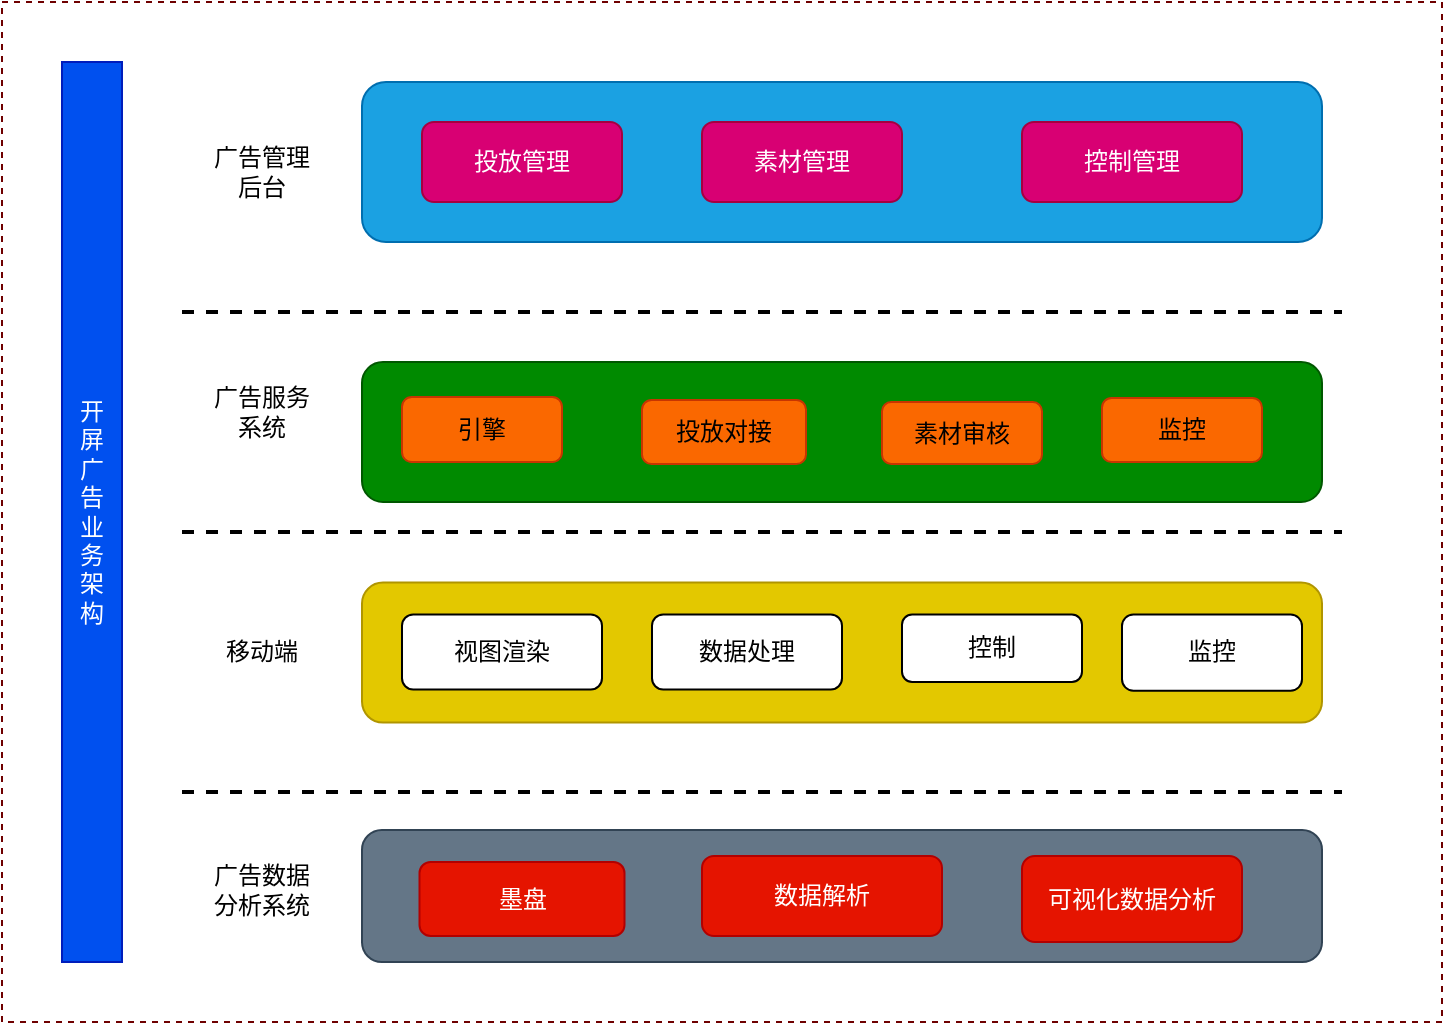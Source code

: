<mxfile version="23.0.0" type="github">
  <diagram name="第 1 页" id="qWGGEKUGpMQ6X7CYK9Qw">
    <mxGraphModel dx="1781" dy="497" grid="1" gridSize="10" guides="1" tooltips="1" connect="1" arrows="1" fold="1" page="1" pageScale="1" pageWidth="827" pageHeight="1169" math="0" shadow="0">
      <root>
        <mxCell id="0" />
        <mxCell id="1" parent="0" />
        <mxCell id="fS65uArfEFzdHy00pC8R-1" value="开&lt;br&gt;屏&lt;br&gt;广&lt;br&gt;告&lt;br&gt;业&lt;br&gt;务&lt;br&gt;架&lt;br&gt;构" style="rounded=0;html=1;labelPosition=center;verticalLabelPosition=middle;align=center;verticalAlign=middle;whiteSpace=wrap;horizontal=1;fillColor=#0050ef;fontColor=#ffffff;strokeColor=#001DBC;" parent="1" vertex="1">
          <mxGeometry x="-600" y="100" width="30" height="450" as="geometry" />
        </mxCell>
        <mxCell id="fS65uArfEFzdHy00pC8R-2" value="" style="line;strokeWidth=2;html=1;dashed=1;" parent="1" vertex="1">
          <mxGeometry x="-540" y="220" width="580" height="10" as="geometry" />
        </mxCell>
        <mxCell id="fS65uArfEFzdHy00pC8R-3" value="广告管理后台" style="text;html=1;strokeColor=none;fillColor=none;align=center;verticalAlign=middle;whiteSpace=wrap;rounded=0;" parent="1" vertex="1">
          <mxGeometry x="-530" y="140" width="60" height="30" as="geometry" />
        </mxCell>
        <mxCell id="fS65uArfEFzdHy00pC8R-4" value="广告服务系统" style="text;html=1;strokeColor=none;fillColor=none;align=center;verticalAlign=middle;whiteSpace=wrap;rounded=0;" parent="1" vertex="1">
          <mxGeometry x="-530" y="260" width="60" height="30" as="geometry" />
        </mxCell>
        <mxCell id="fS65uArfEFzdHy00pC8R-5" value="" style="line;strokeWidth=2;html=1;dashed=1;" parent="1" vertex="1">
          <mxGeometry x="-540" y="330" width="580" height="10" as="geometry" />
        </mxCell>
        <mxCell id="fS65uArfEFzdHy00pC8R-6" value="" style="line;strokeWidth=2;html=1;dashed=1;" parent="1" vertex="1">
          <mxGeometry x="-540" y="460" width="580" height="10" as="geometry" />
        </mxCell>
        <mxCell id="fS65uArfEFzdHy00pC8R-7" value="移动端" style="text;html=1;strokeColor=none;fillColor=none;align=center;verticalAlign=middle;whiteSpace=wrap;rounded=0;" parent="1" vertex="1">
          <mxGeometry x="-530" y="380" width="60" height="30" as="geometry" />
        </mxCell>
        <mxCell id="fS65uArfEFzdHy00pC8R-8" value="广告数据分析系统" style="text;html=1;strokeColor=none;fillColor=none;align=center;verticalAlign=middle;whiteSpace=wrap;rounded=0;" parent="1" vertex="1">
          <mxGeometry x="-530" y="499" width="60" height="30" as="geometry" />
        </mxCell>
        <mxCell id="fS65uArfEFzdHy00pC8R-9" value="" style="rounded=1;whiteSpace=wrap;html=1;fillColor=#1ba1e2;fontColor=#ffffff;strokeColor=#006EAF;" parent="1" vertex="1">
          <mxGeometry x="-450" y="110" width="480" height="80" as="geometry" />
        </mxCell>
        <mxCell id="fS65uArfEFzdHy00pC8R-10" value="投放管理" style="rounded=1;whiteSpace=wrap;html=1;fillColor=#d80073;fontColor=#ffffff;strokeColor=#A50040;" parent="1" vertex="1">
          <mxGeometry x="-420" y="130" width="100" height="40" as="geometry" />
        </mxCell>
        <mxCell id="fS65uArfEFzdHy00pC8R-11" value="素材管理" style="rounded=1;whiteSpace=wrap;html=1;fillColor=#d80073;fontColor=#ffffff;strokeColor=#A50040;" parent="1" vertex="1">
          <mxGeometry x="-280" y="130" width="100" height="40" as="geometry" />
        </mxCell>
        <mxCell id="fS65uArfEFzdHy00pC8R-12" value="控制管理" style="rounded=1;whiteSpace=wrap;html=1;fillColor=#d80073;fontColor=#ffffff;strokeColor=#A50040;" parent="1" vertex="1">
          <mxGeometry x="-120" y="130" width="110" height="40" as="geometry" />
        </mxCell>
        <mxCell id="fS65uArfEFzdHy00pC8R-13" value="" style="rounded=1;whiteSpace=wrap;html=1;fillColor=#008a00;fontColor=#ffffff;strokeColor=#005700;" parent="1" vertex="1">
          <mxGeometry x="-450" y="250" width="480" height="70" as="geometry" />
        </mxCell>
        <mxCell id="fS65uArfEFzdHy00pC8R-14" value="引擎" style="rounded=1;whiteSpace=wrap;html=1;fillColor=#fa6800;fontColor=#000000;strokeColor=#C73500;" parent="1" vertex="1">
          <mxGeometry x="-430" y="267.5" width="80" height="32.5" as="geometry" />
        </mxCell>
        <mxCell id="fS65uArfEFzdHy00pC8R-15" value="" style="rounded=1;whiteSpace=wrap;html=1;fillColor=#e3c800;fontColor=#000000;strokeColor=#B09500;" parent="1" vertex="1">
          <mxGeometry x="-450" y="360.31" width="480" height="70" as="geometry" />
        </mxCell>
        <mxCell id="fS65uArfEFzdHy00pC8R-16" value="视图渲染" style="rounded=1;whiteSpace=wrap;html=1;" parent="1" vertex="1">
          <mxGeometry x="-430" y="376.25" width="100" height="37.5" as="geometry" />
        </mxCell>
        <mxCell id="fS65uArfEFzdHy00pC8R-17" value="数据处理" style="rounded=1;whiteSpace=wrap;html=1;" parent="1" vertex="1">
          <mxGeometry x="-305" y="376.25" width="95" height="37.5" as="geometry" />
        </mxCell>
        <mxCell id="fS65uArfEFzdHy00pC8R-18" value="控制" style="rounded=1;whiteSpace=wrap;html=1;" parent="1" vertex="1">
          <mxGeometry x="-180" y="376.25" width="90" height="33.75" as="geometry" />
        </mxCell>
        <mxCell id="fS65uArfEFzdHy00pC8R-19" value="监控" style="rounded=1;whiteSpace=wrap;html=1;" parent="1" vertex="1">
          <mxGeometry x="-70" y="376.25" width="90" height="38.12" as="geometry" />
        </mxCell>
        <mxCell id="fS65uArfEFzdHy00pC8R-20" value="" style="rounded=1;whiteSpace=wrap;html=1;fillColor=#647687;fontColor=#ffffff;strokeColor=#314354;" parent="1" vertex="1">
          <mxGeometry x="-450" y="484" width="480" height="66" as="geometry" />
        </mxCell>
        <mxCell id="fS65uArfEFzdHy00pC8R-21" value="墨盘" style="rounded=1;whiteSpace=wrap;html=1;fillColor=#e51400;strokeColor=#B20000;fontColor=#ffffff;" parent="1" vertex="1">
          <mxGeometry x="-421.25" y="500" width="102.5" height="37" as="geometry" />
        </mxCell>
        <mxCell id="fS65uArfEFzdHy00pC8R-22" value="可视化数据分析" style="rounded=1;whiteSpace=wrap;html=1;fillColor=#e51400;fontColor=#ffffff;strokeColor=#B20000;" parent="1" vertex="1">
          <mxGeometry x="-120" y="497" width="110" height="43" as="geometry" />
        </mxCell>
        <mxCell id="fS65uArfEFzdHy00pC8R-23" value="数据解析" style="rounded=1;whiteSpace=wrap;html=1;fillColor=#e51400;fontColor=#ffffff;strokeColor=#B20000;" parent="1" vertex="1">
          <mxGeometry x="-280" y="497" width="120" height="40" as="geometry" />
        </mxCell>
        <mxCell id="fS65uArfEFzdHy00pC8R-24" value="投放对接" style="rounded=1;whiteSpace=wrap;html=1;fillColor=#fa6800;fontColor=#000000;strokeColor=#C73500;" parent="1" vertex="1">
          <mxGeometry x="-310" y="269" width="82" height="32" as="geometry" />
        </mxCell>
        <mxCell id="fS65uArfEFzdHy00pC8R-25" value="素材审核" style="rounded=1;whiteSpace=wrap;html=1;fillColor=#fa6800;fontColor=#000000;strokeColor=#C73500;" parent="1" vertex="1">
          <mxGeometry x="-190" y="270" width="80" height="31" as="geometry" />
        </mxCell>
        <mxCell id="fS65uArfEFzdHy00pC8R-26" value="监控" style="rounded=1;whiteSpace=wrap;html=1;fillColor=#fa6800;fontColor=#000000;strokeColor=#C73500;" parent="1" vertex="1">
          <mxGeometry x="-80" y="268" width="80" height="32" as="geometry" />
        </mxCell>
        <mxCell id="fS65uArfEFzdHy00pC8R-28" value="" style="rounded=0;whiteSpace=wrap;html=1;fillColor=none;dashed=1;fontColor=#ffffff;strokeColor=#6F0000;" parent="1" vertex="1">
          <mxGeometry x="-630" y="70" width="720" height="510" as="geometry" />
        </mxCell>
      </root>
    </mxGraphModel>
  </diagram>
</mxfile>
